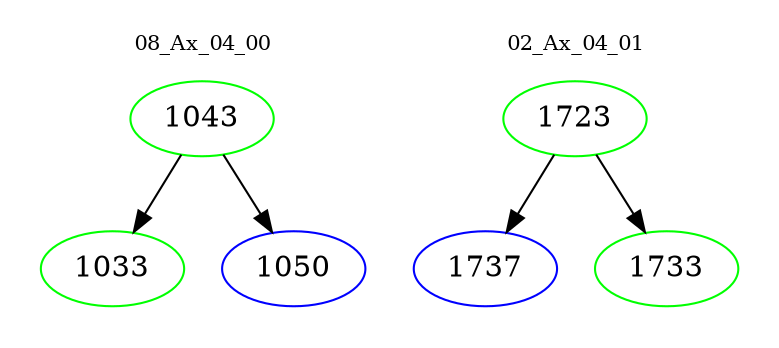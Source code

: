digraph{
subgraph cluster_0 {
color = white
label = "08_Ax_04_00";
fontsize=10;
T0_1043 [label="1043", color="green"]
T0_1043 -> T0_1033 [color="black"]
T0_1033 [label="1033", color="green"]
T0_1043 -> T0_1050 [color="black"]
T0_1050 [label="1050", color="blue"]
}
subgraph cluster_1 {
color = white
label = "02_Ax_04_01";
fontsize=10;
T1_1723 [label="1723", color="green"]
T1_1723 -> T1_1737 [color="black"]
T1_1737 [label="1737", color="blue"]
T1_1723 -> T1_1733 [color="black"]
T1_1733 [label="1733", color="green"]
}
}
